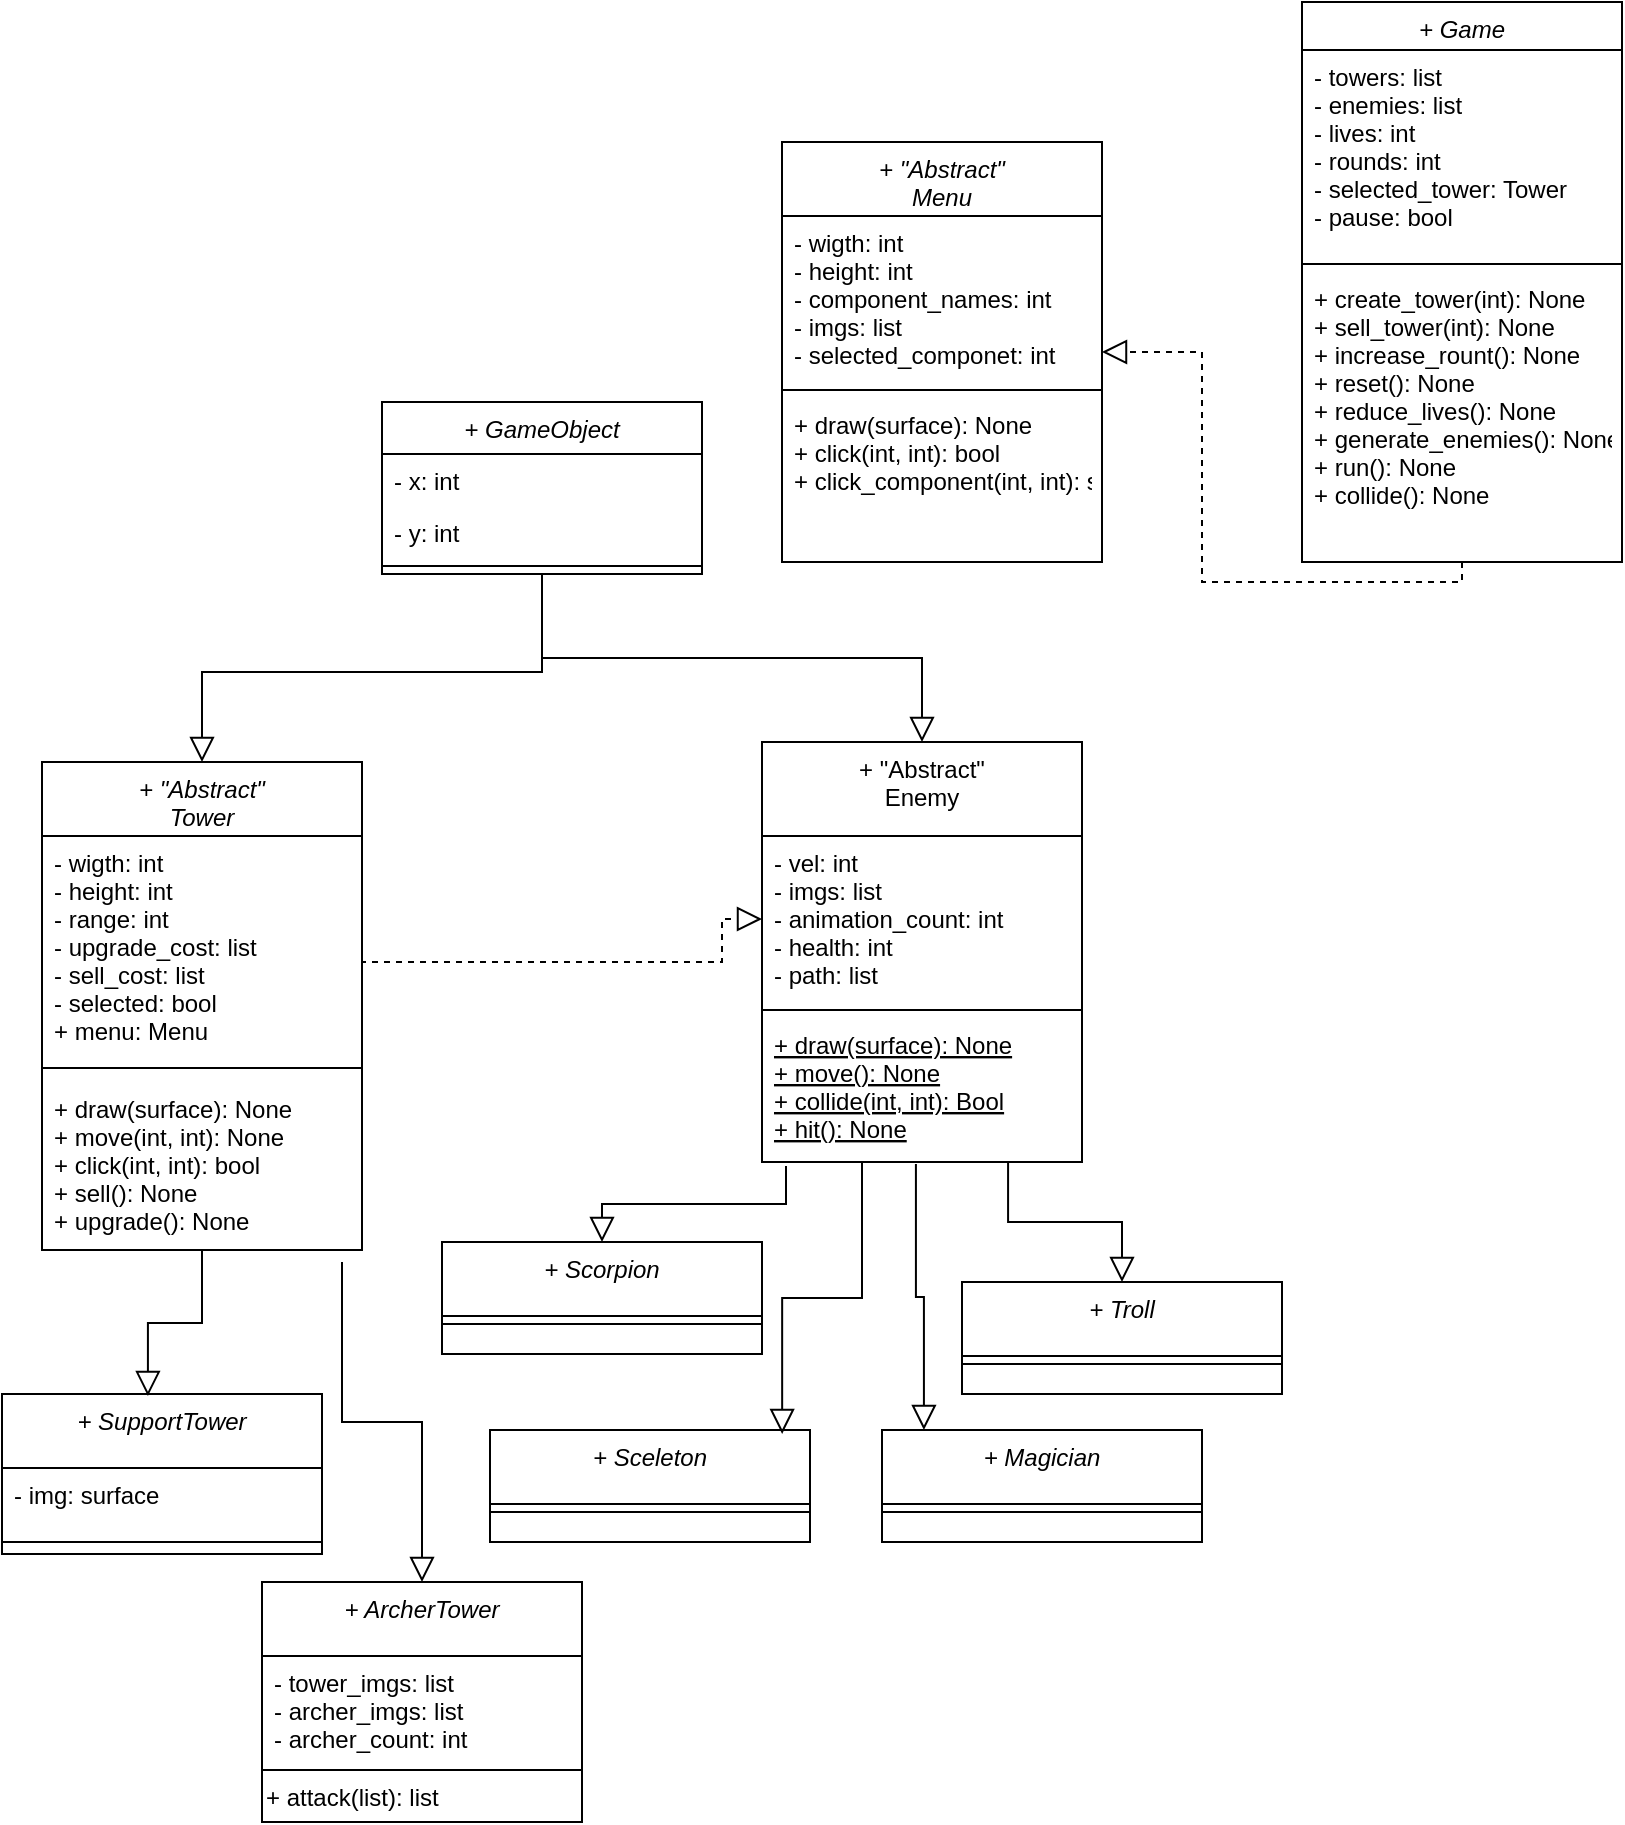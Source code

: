 <mxfile version="12.7.2" type="device" pages="2"><diagram id="C5RBs43oDa-KdzZeNtuy" name="Page-1"><mxGraphModel dx="1373" dy="1945" grid="1" gridSize="10" guides="1" tooltips="1" connect="1" arrows="1" fold="1" page="1" pageScale="1" pageWidth="827" pageHeight="1169" math="0" shadow="0"><root><mxCell id="WIyWlLk6GJQsqaUBKTNV-0"/><mxCell id="WIyWlLk6GJQsqaUBKTNV-1" parent="WIyWlLk6GJQsqaUBKTNV-0"/><mxCell id="zkfFHV4jXpPFQw0GAbJ--0" value="+ &quot;Abstract&quot;&#xA;Tower" style="swimlane;fontStyle=2;align=center;verticalAlign=top;childLayout=stackLayout;horizontal=1;startSize=37;horizontalStack=0;resizeParent=1;resizeLast=0;collapsible=1;marginBottom=0;rounded=0;shadow=0;strokeWidth=1;" parent="WIyWlLk6GJQsqaUBKTNV-1" vertex="1"><mxGeometry x="29" y="-780" width="160" height="244" as="geometry"><mxRectangle x="230" y="140" width="160" height="26" as="alternateBounds"/></mxGeometry></mxCell><mxCell id="zkfFHV4jXpPFQw0GAbJ--3" value="- wigth: int&#xA;- height: int&#xA;- range: int&#xA;- upgrade_cost: list&#xA;- sell_cost: list&#xA;- selected: bool&#xA;+ menu: Menu&#xA;" style="text;align=left;verticalAlign=top;spacingLeft=4;spacingRight=4;overflow=hidden;rotatable=0;points=[[0,0.5],[1,0.5]];portConstraint=eastwest;rounded=0;shadow=0;html=0;" parent="zkfFHV4jXpPFQw0GAbJ--0" vertex="1"><mxGeometry y="37" width="160" height="112" as="geometry"/></mxCell><mxCell id="zkfFHV4jXpPFQw0GAbJ--4" value="" style="line;html=1;strokeWidth=1;align=left;verticalAlign=middle;spacingTop=-1;spacingLeft=3;spacingRight=3;rotatable=0;labelPosition=right;points=[];portConstraint=eastwest;" parent="zkfFHV4jXpPFQw0GAbJ--0" vertex="1"><mxGeometry y="149" width="160" height="8" as="geometry"/></mxCell><mxCell id="zkfFHV4jXpPFQw0GAbJ--6" value="+ &quot;Abstract&quot;&#xA;Enemy&#xA;" style="swimlane;fontStyle=0;align=center;verticalAlign=top;childLayout=stackLayout;horizontal=1;startSize=47;horizontalStack=0;resizeParent=1;resizeLast=0;collapsible=1;marginBottom=0;rounded=0;shadow=0;strokeWidth=1;" parent="WIyWlLk6GJQsqaUBKTNV-1" vertex="1"><mxGeometry x="389" y="-790" width="160" height="210" as="geometry"><mxRectangle x="130" y="380" width="160" height="26" as="alternateBounds"/></mxGeometry></mxCell><mxCell id="zkfFHV4jXpPFQw0GAbJ--8" value="- vel: int&#xA;- imgs: list&#xA;- animation_count: int&#xA;- health: int&#xA;- path: list&#xA;" style="text;align=left;verticalAlign=top;spacingLeft=4;spacingRight=4;overflow=hidden;rotatable=0;points=[[0,0.5],[1,0.5]];portConstraint=eastwest;rounded=0;shadow=0;html=0;" parent="zkfFHV4jXpPFQw0GAbJ--6" vertex="1"><mxGeometry y="47" width="160" height="83" as="geometry"/></mxCell><mxCell id="zkfFHV4jXpPFQw0GAbJ--9" value="" style="line;html=1;strokeWidth=1;align=left;verticalAlign=middle;spacingTop=-1;spacingLeft=3;spacingRight=3;rotatable=0;labelPosition=right;points=[];portConstraint=eastwest;" parent="zkfFHV4jXpPFQw0GAbJ--6" vertex="1"><mxGeometry y="130" width="160" height="8" as="geometry"/></mxCell><mxCell id="zkfFHV4jXpPFQw0GAbJ--10" value="+ draw(surface): None&#xA;+ move(): None&#xA;+ collide(int, int): Bool&#xA;+ hit(): None&#xA;" style="text;align=left;verticalAlign=top;spacingLeft=4;spacingRight=4;overflow=hidden;rotatable=0;points=[[0,0.5],[1,0.5]];portConstraint=eastwest;fontStyle=4" parent="zkfFHV4jXpPFQw0GAbJ--6" vertex="1"><mxGeometry y="138" width="160" height="72" as="geometry"/></mxCell><mxCell id="zkfFHV4jXpPFQw0GAbJ--12" value="" style="endArrow=block;endSize=10;endFill=0;shadow=0;strokeWidth=1;rounded=0;edgeStyle=elbowEdgeStyle;elbow=vertical;entryX=0.5;entryY=0;entryDx=0;entryDy=0;" parent="WIyWlLk6GJQsqaUBKTNV-1" target="zkfFHV4jXpPFQw0GAbJ--0" edge="1"><mxGeometry width="160" relative="1" as="geometry"><mxPoint x="279" y="-870" as="sourcePoint"/><mxPoint x="129" y="-680" as="targetPoint"/></mxGeometry></mxCell><mxCell id="-WStTYlA3NguVBrMgmkb-0" value="+ GameObject" style="swimlane;fontStyle=2;align=center;verticalAlign=top;childLayout=stackLayout;horizontal=1;startSize=26;horizontalStack=0;resizeParent=1;resizeLast=0;collapsible=1;marginBottom=0;rounded=0;shadow=0;strokeWidth=1;" vertex="1" parent="WIyWlLk6GJQsqaUBKTNV-1"><mxGeometry x="199" y="-960" width="160" height="86" as="geometry"><mxRectangle x="230" y="140" width="160" height="26" as="alternateBounds"/></mxGeometry></mxCell><mxCell id="-WStTYlA3NguVBrMgmkb-1" value="- x: int" style="text;align=left;verticalAlign=top;spacingLeft=4;spacingRight=4;overflow=hidden;rotatable=0;points=[[0,0.5],[1,0.5]];portConstraint=eastwest;" vertex="1" parent="-WStTYlA3NguVBrMgmkb-0"><mxGeometry y="26" width="160" height="26" as="geometry"/></mxCell><mxCell id="-WStTYlA3NguVBrMgmkb-2" value="- y: int" style="text;align=left;verticalAlign=top;spacingLeft=4;spacingRight=4;overflow=hidden;rotatable=0;points=[[0,0.5],[1,0.5]];portConstraint=eastwest;rounded=0;shadow=0;html=0;" vertex="1" parent="-WStTYlA3NguVBrMgmkb-0"><mxGeometry y="52" width="160" height="26" as="geometry"/></mxCell><mxCell id="-WStTYlA3NguVBrMgmkb-4" value="" style="line;html=1;strokeWidth=1;align=left;verticalAlign=middle;spacingTop=-1;spacingLeft=3;spacingRight=3;rotatable=0;labelPosition=right;points=[];portConstraint=eastwest;" vertex="1" parent="-WStTYlA3NguVBrMgmkb-0"><mxGeometry y="78" width="160" height="8" as="geometry"/></mxCell><mxCell id="8uFla3HmhZYFi_KJWAYA-0" value="" style="endArrow=block;endSize=10;endFill=0;shadow=0;strokeWidth=1;rounded=0;edgeStyle=elbowEdgeStyle;elbow=vertical;entryX=0.5;entryY=0;entryDx=0;entryDy=0;exitX=0.5;exitY=1;exitDx=0;exitDy=0;" edge="1" parent="WIyWlLk6GJQsqaUBKTNV-1" source="-WStTYlA3NguVBrMgmkb-0" target="zkfFHV4jXpPFQw0GAbJ--6"><mxGeometry width="160" relative="1" as="geometry"><mxPoint x="279" y="-820" as="sourcePoint"/><mxPoint x="139" y="-670" as="targetPoint"/></mxGeometry></mxCell><mxCell id="8uFla3HmhZYFi_KJWAYA-1" value="+ &quot;Abstract&quot;&#xA;Menu" style="swimlane;fontStyle=2;align=center;verticalAlign=top;childLayout=stackLayout;horizontal=1;startSize=37;horizontalStack=0;resizeParent=1;resizeLast=0;collapsible=1;marginBottom=0;rounded=0;shadow=0;strokeWidth=1;" vertex="1" parent="WIyWlLk6GJQsqaUBKTNV-1"><mxGeometry x="399" y="-1090" width="160" height="210" as="geometry"><mxRectangle x="230" y="140" width="160" height="26" as="alternateBounds"/></mxGeometry></mxCell><mxCell id="8uFla3HmhZYFi_KJWAYA-2" value="- wigth: int&#xA;- height: int&#xA;- component_names: int&#xA;- imgs: list&#xA;- selected_componet: int&#xA;&#xA;" style="text;align=left;verticalAlign=top;spacingLeft=4;spacingRight=4;overflow=hidden;rotatable=0;points=[[0,0.5],[1,0.5]];portConstraint=eastwest;rounded=0;shadow=0;html=0;" vertex="1" parent="8uFla3HmhZYFi_KJWAYA-1"><mxGeometry y="37" width="160" height="83" as="geometry"/></mxCell><mxCell id="8uFla3HmhZYFi_KJWAYA-3" value="" style="line;html=1;strokeWidth=1;align=left;verticalAlign=middle;spacingTop=-1;spacingLeft=3;spacingRight=3;rotatable=0;labelPosition=right;points=[];portConstraint=eastwest;" vertex="1" parent="8uFla3HmhZYFi_KJWAYA-1"><mxGeometry y="120" width="160" height="8" as="geometry"/></mxCell><mxCell id="8uFla3HmhZYFi_KJWAYA-4" value="+ draw(surface): None&#xA;+ click(int, int): bool&#xA;+ click_component(int, int): str&#xA;" style="text;align=left;verticalAlign=top;spacingLeft=4;spacingRight=4;overflow=hidden;rotatable=0;points=[[0,0.5],[1,0.5]];portConstraint=eastwest;" vertex="1" parent="8uFla3HmhZYFi_KJWAYA-1"><mxGeometry y="128" width="160" height="82" as="geometry"/></mxCell><mxCell id="8uFla3HmhZYFi_KJWAYA-5" value="+ SupportTower" style="swimlane;fontStyle=2;align=center;verticalAlign=top;childLayout=stackLayout;horizontal=1;startSize=37;horizontalStack=0;resizeParent=1;resizeLast=0;collapsible=1;marginBottom=0;rounded=0;shadow=0;strokeWidth=1;" vertex="1" parent="WIyWlLk6GJQsqaUBKTNV-1"><mxGeometry x="9" y="-464" width="160" height="80" as="geometry"><mxRectangle x="230" y="140" width="160" height="26" as="alternateBounds"/></mxGeometry></mxCell><mxCell id="8uFla3HmhZYFi_KJWAYA-6" value="- img: surface" style="text;align=left;verticalAlign=top;spacingLeft=4;spacingRight=4;overflow=hidden;rotatable=0;points=[[0,0.5],[1,0.5]];portConstraint=eastwest;rounded=0;shadow=0;html=0;" vertex="1" parent="8uFla3HmhZYFi_KJWAYA-5"><mxGeometry y="37" width="160" height="33" as="geometry"/></mxCell><mxCell id="8uFla3HmhZYFi_KJWAYA-7" value="" style="line;html=1;strokeWidth=1;align=left;verticalAlign=middle;spacingTop=-1;spacingLeft=3;spacingRight=3;rotatable=0;labelPosition=right;points=[];portConstraint=eastwest;" vertex="1" parent="8uFla3HmhZYFi_KJWAYA-5"><mxGeometry y="70" width="160" height="8" as="geometry"/></mxCell><mxCell id="8uFla3HmhZYFi_KJWAYA-9" value="+ ArcherTower" style="swimlane;fontStyle=2;align=center;verticalAlign=top;childLayout=stackLayout;horizontal=1;startSize=37;horizontalStack=0;resizeParent=1;resizeLast=0;collapsible=1;marginBottom=0;rounded=0;shadow=0;strokeWidth=1;" vertex="1" parent="WIyWlLk6GJQsqaUBKTNV-1"><mxGeometry x="139" y="-370" width="160" height="120" as="geometry"><mxRectangle x="230" y="140" width="160" height="26" as="alternateBounds"/></mxGeometry></mxCell><mxCell id="8uFla3HmhZYFi_KJWAYA-10" value="- tower_imgs: list&#xA;- archer_imgs: list&#xA;- archer_count: int&#xA;" style="text;align=left;verticalAlign=top;spacingLeft=4;spacingRight=4;overflow=hidden;rotatable=0;points=[[0,0.5],[1,0.5]];portConstraint=eastwest;rounded=0;shadow=0;html=0;" vertex="1" parent="8uFla3HmhZYFi_KJWAYA-9"><mxGeometry y="37" width="160" height="53" as="geometry"/></mxCell><mxCell id="8uFla3HmhZYFi_KJWAYA-12" value="" style="line;html=1;strokeWidth=1;align=left;verticalAlign=middle;spacingTop=-1;spacingLeft=3;spacingRight=3;rotatable=0;labelPosition=right;points=[];portConstraint=eastwest;" vertex="1" parent="8uFla3HmhZYFi_KJWAYA-9"><mxGeometry y="90" width="160" height="8" as="geometry"/></mxCell><mxCell id="8uFla3HmhZYFi_KJWAYA-13" value="+ attack(list): list" style="text;html=1;align=left;verticalAlign=middle;resizable=0;points=[];autosize=1;" vertex="1" parent="8uFla3HmhZYFi_KJWAYA-9"><mxGeometry y="98" width="160" height="20" as="geometry"/></mxCell><mxCell id="8uFla3HmhZYFi_KJWAYA-14" value="+ Scorpion" style="swimlane;fontStyle=2;align=center;verticalAlign=top;childLayout=stackLayout;horizontal=1;startSize=37;horizontalStack=0;resizeParent=1;resizeLast=0;collapsible=1;marginBottom=0;rounded=0;shadow=0;strokeWidth=1;" vertex="1" parent="WIyWlLk6GJQsqaUBKTNV-1"><mxGeometry x="229" y="-540" width="160" height="56" as="geometry"><mxRectangle x="230" y="140" width="160" height="26" as="alternateBounds"/></mxGeometry></mxCell><mxCell id="8uFla3HmhZYFi_KJWAYA-16" value="" style="line;html=1;strokeWidth=1;align=left;verticalAlign=middle;spacingTop=-1;spacingLeft=3;spacingRight=3;rotatable=0;labelPosition=right;points=[];portConstraint=eastwest;" vertex="1" parent="8uFla3HmhZYFi_KJWAYA-14"><mxGeometry y="37" width="160" height="8" as="geometry"/></mxCell><mxCell id="8uFla3HmhZYFi_KJWAYA-22" value="+ Troll" style="swimlane;fontStyle=2;align=center;verticalAlign=top;childLayout=stackLayout;horizontal=1;startSize=37;horizontalStack=0;resizeParent=1;resizeLast=0;collapsible=1;marginBottom=0;rounded=0;shadow=0;strokeWidth=1;" vertex="1" parent="WIyWlLk6GJQsqaUBKTNV-1"><mxGeometry x="489" y="-520" width="160" height="56" as="geometry"><mxRectangle x="230" y="140" width="160" height="26" as="alternateBounds"/></mxGeometry></mxCell><mxCell id="8uFla3HmhZYFi_KJWAYA-23" value="" style="line;html=1;strokeWidth=1;align=left;verticalAlign=middle;spacingTop=-1;spacingLeft=3;spacingRight=3;rotatable=0;labelPosition=right;points=[];portConstraint=eastwest;" vertex="1" parent="8uFla3HmhZYFi_KJWAYA-22"><mxGeometry y="37" width="160" height="8" as="geometry"/></mxCell><mxCell id="8uFla3HmhZYFi_KJWAYA-24" value="+ Magician" style="swimlane;fontStyle=2;align=center;verticalAlign=top;childLayout=stackLayout;horizontal=1;startSize=37;horizontalStack=0;resizeParent=1;resizeLast=0;collapsible=1;marginBottom=0;rounded=0;shadow=0;strokeWidth=1;" vertex="1" parent="WIyWlLk6GJQsqaUBKTNV-1"><mxGeometry x="449" y="-446" width="160" height="56" as="geometry"><mxRectangle x="230" y="140" width="160" height="26" as="alternateBounds"/></mxGeometry></mxCell><mxCell id="8uFla3HmhZYFi_KJWAYA-25" value="" style="line;html=1;strokeWidth=1;align=left;verticalAlign=middle;spacingTop=-1;spacingLeft=3;spacingRight=3;rotatable=0;labelPosition=right;points=[];portConstraint=eastwest;" vertex="1" parent="8uFla3HmhZYFi_KJWAYA-24"><mxGeometry y="37" width="160" height="8" as="geometry"/></mxCell><mxCell id="8uFla3HmhZYFi_KJWAYA-26" value="+ Sceleton" style="swimlane;fontStyle=2;align=center;verticalAlign=top;childLayout=stackLayout;horizontal=1;startSize=37;horizontalStack=0;resizeParent=1;resizeLast=0;collapsible=1;marginBottom=0;rounded=0;shadow=0;strokeWidth=1;" vertex="1" parent="WIyWlLk6GJQsqaUBKTNV-1"><mxGeometry x="253" y="-446" width="160" height="56" as="geometry"><mxRectangle x="230" y="140" width="160" height="26" as="alternateBounds"/></mxGeometry></mxCell><mxCell id="8uFla3HmhZYFi_KJWAYA-27" value="" style="line;html=1;strokeWidth=1;align=left;verticalAlign=middle;spacingTop=-1;spacingLeft=3;spacingRight=3;rotatable=0;labelPosition=right;points=[];portConstraint=eastwest;" vertex="1" parent="8uFla3HmhZYFi_KJWAYA-26"><mxGeometry y="37" width="160" height="8" as="geometry"/></mxCell><mxCell id="8uFla3HmhZYFi_KJWAYA-28" value="+ Game" style="swimlane;fontStyle=2;align=center;verticalAlign=top;childLayout=stackLayout;horizontal=1;startSize=24;horizontalStack=0;resizeParent=1;resizeLast=0;collapsible=1;marginBottom=0;rounded=0;shadow=0;strokeWidth=1;" vertex="1" parent="WIyWlLk6GJQsqaUBKTNV-1"><mxGeometry x="659" y="-1160" width="160" height="280" as="geometry"><mxRectangle x="230" y="140" width="160" height="26" as="alternateBounds"/></mxGeometry></mxCell><mxCell id="8uFla3HmhZYFi_KJWAYA-29" value="- towers: list&#xA;- enemies: list&#xA;- lives: int&#xA;- rounds: int&#xA;- selected_tower: Tower&#xA;- pause: bool&#xA;" style="text;align=left;verticalAlign=top;spacingLeft=4;spacingRight=4;overflow=hidden;rotatable=0;points=[[0,0.5],[1,0.5]];portConstraint=eastwest;rounded=0;shadow=0;html=0;" vertex="1" parent="8uFla3HmhZYFi_KJWAYA-28"><mxGeometry y="24" width="160" height="103" as="geometry"/></mxCell><mxCell id="8uFla3HmhZYFi_KJWAYA-30" value="" style="line;html=1;strokeWidth=1;align=left;verticalAlign=middle;spacingTop=-1;spacingLeft=3;spacingRight=3;rotatable=0;labelPosition=right;points=[];portConstraint=eastwest;" vertex="1" parent="8uFla3HmhZYFi_KJWAYA-28"><mxGeometry y="127" width="160" height="8" as="geometry"/></mxCell><mxCell id="8uFla3HmhZYFi_KJWAYA-31" value="+ create_tower(int): None&#xA;+ sell_tower(int): None&#xA;+ increase_rount(): None&#xA;+ reset(): None&#xA;+ reduce_lives(): None&#xA;+ generate_enemies(): None&#xA;+ run(): None&#xA;+ collide(): None&#xA;" style="text;align=left;verticalAlign=top;spacingLeft=4;spacingRight=4;overflow=hidden;rotatable=0;points=[[0,0.5],[1,0.5]];portConstraint=eastwest;" vertex="1" parent="8uFla3HmhZYFi_KJWAYA-28"><mxGeometry y="135" width="160" height="132" as="geometry"/></mxCell><mxCell id="8uFla3HmhZYFi_KJWAYA-33" value="+ draw(surface): None&#xA;+ move(int, int): None&#xA;+ click(int, int): bool&#xA;+ sell(): None&#xA;+ upgrade(): None&#xA;" style="text;align=left;verticalAlign=top;spacingLeft=4;spacingRight=4;overflow=hidden;rotatable=0;points=[[0,0.5],[1,0.5]];portConstraint=eastwest;" vertex="1" parent="WIyWlLk6GJQsqaUBKTNV-1"><mxGeometry x="29" y="-620" width="160" height="82" as="geometry"/></mxCell><mxCell id="8uFla3HmhZYFi_KJWAYA-40" value="" style="endArrow=block;endSize=10;endFill=0;shadow=0;strokeWidth=1;rounded=0;edgeStyle=elbowEdgeStyle;elbow=vertical;entryX=0.5;entryY=0;entryDx=0;entryDy=0;exitX=0.075;exitY=1.028;exitDx=0;exitDy=0;exitPerimeter=0;" edge="1" parent="WIyWlLk6GJQsqaUBKTNV-1" source="zkfFHV4jXpPFQw0GAbJ--10" target="8uFla3HmhZYFi_KJWAYA-14"><mxGeometry width="160" relative="1" as="geometry"><mxPoint x="419" y="-577" as="sourcePoint"/><mxPoint x="319" y="-544" as="targetPoint"/></mxGeometry></mxCell><mxCell id="8uFla3HmhZYFi_KJWAYA-41" value="" style="endArrow=block;endSize=10;endFill=0;shadow=0;strokeWidth=1;rounded=0;edgeStyle=elbowEdgeStyle;elbow=vertical;exitX=0.519;exitY=1.042;exitDx=0;exitDy=0;exitPerimeter=0;entryX=0.5;entryY=0;entryDx=0;entryDy=0;" edge="1" parent="WIyWlLk6GJQsqaUBKTNV-1" target="8uFla3HmhZYFi_KJWAYA-22"><mxGeometry width="160" relative="1" as="geometry"><mxPoint x="512.04" y="-579.996" as="sourcePoint"/><mxPoint x="349" y="-543.02" as="targetPoint"/></mxGeometry></mxCell><mxCell id="8uFla3HmhZYFi_KJWAYA-42" value="" style="endArrow=block;endSize=10;endFill=0;shadow=0;strokeWidth=1;rounded=0;edgeStyle=elbowEdgeStyle;elbow=vertical;exitX=0.481;exitY=1.014;exitDx=0;exitDy=0;exitPerimeter=0;entryX=0.131;entryY=0;entryDx=0;entryDy=0;entryPerimeter=0;" edge="1" parent="WIyWlLk6GJQsqaUBKTNV-1" source="zkfFHV4jXpPFQw0GAbJ--10" target="8uFla3HmhZYFi_KJWAYA-24"><mxGeometry width="160" relative="1" as="geometry"><mxPoint x="429.08" y="-566.976" as="sourcePoint"/><mxPoint x="319" y="-530" as="targetPoint"/></mxGeometry></mxCell><mxCell id="8uFla3HmhZYFi_KJWAYA-43" value="" style="endArrow=block;endSize=10;endFill=0;shadow=0;strokeWidth=1;rounded=0;edgeStyle=elbowEdgeStyle;elbow=vertical;exitX=0.481;exitY=1.014;exitDx=0;exitDy=0;exitPerimeter=0;entryX=0.913;entryY=0.036;entryDx=0;entryDy=0;entryPerimeter=0;" edge="1" parent="WIyWlLk6GJQsqaUBKTNV-1" target="8uFla3HmhZYFi_KJWAYA-26"><mxGeometry width="160" relative="1" as="geometry"><mxPoint x="439.0" y="-580.002" as="sourcePoint"/><mxPoint x="443.0" y="-447.01" as="targetPoint"/></mxGeometry></mxCell><mxCell id="8uFla3HmhZYFi_KJWAYA-44" value="" style="endArrow=block;endSize=10;endFill=0;shadow=0;strokeWidth=1;rounded=0;edgeStyle=elbowEdgeStyle;elbow=vertical;entryX=0.456;entryY=0.013;entryDx=0;entryDy=0;entryPerimeter=0;exitX=0.5;exitY=1;exitDx=0;exitDy=0;" edge="1" parent="WIyWlLk6GJQsqaUBKTNV-1" source="zkfFHV4jXpPFQw0GAbJ--0" target="8uFla3HmhZYFi_KJWAYA-5"><mxGeometry width="160" relative="1" as="geometry"><mxPoint x="89" y="-520" as="sourcePoint"/><mxPoint x="59.0" y="-403.984" as="targetPoint"/></mxGeometry></mxCell><mxCell id="8uFla3HmhZYFi_KJWAYA-45" value="" style="endArrow=block;endSize=10;endFill=0;shadow=0;strokeWidth=1;rounded=0;edgeStyle=elbowEdgeStyle;elbow=vertical;entryX=0.5;entryY=0;entryDx=0;entryDy=0;" edge="1" parent="WIyWlLk6GJQsqaUBKTNV-1" target="8uFla3HmhZYFi_KJWAYA-9"><mxGeometry width="160" relative="1" as="geometry"><mxPoint x="179" y="-530" as="sourcePoint"/><mxPoint x="189.0" y="-384.0" as="targetPoint"/></mxGeometry></mxCell><mxCell id="8uFla3HmhZYFi_KJWAYA-46" value="" style="endArrow=block;endSize=10;endFill=0;shadow=0;strokeWidth=1;rounded=0;edgeStyle=orthogonalEdgeStyle;elbow=vertical;exitX=0.5;exitY=1;exitDx=0;exitDy=0;dashed=1;entryX=1;entryY=0.5;entryDx=0;entryDy=0;" edge="1" parent="WIyWlLk6GJQsqaUBKTNV-1" source="8uFla3HmhZYFi_KJWAYA-28" target="8uFla3HmhZYFi_KJWAYA-1"><mxGeometry width="160" relative="1" as="geometry"><mxPoint x="639" y="-910" as="sourcePoint"/><mxPoint x="559" y="-820" as="targetPoint"/></mxGeometry></mxCell><mxCell id="8uFla3HmhZYFi_KJWAYA-48" value="" style="endArrow=block;endSize=10;endFill=0;shadow=0;strokeWidth=1;rounded=0;edgeStyle=orthogonalEdgeStyle;elbow=vertical;exitX=1;exitY=0.5;exitDx=0;exitDy=0;dashed=1;entryX=0;entryY=0.5;entryDx=0;entryDy=0;" edge="1" parent="WIyWlLk6GJQsqaUBKTNV-1" source="zkfFHV4jXpPFQw0GAbJ--3" target="zkfFHV4jXpPFQw0GAbJ--8"><mxGeometry width="160" relative="1" as="geometry"><mxPoint x="317.96" y="-670" as="sourcePoint"/><mxPoint x="120" y="-657" as="targetPoint"/><Array as="points"><mxPoint x="189" y="-680"/><mxPoint x="369" y="-680"/><mxPoint x="369" y="-701"/></Array></mxGeometry></mxCell></root></mxGraphModel></diagram><diagram id="oIxJByrsXLyMALN0prUY" name="Page-2"><mxGraphModel dx="438" dy="776" grid="1" gridSize="10" guides="1" tooltips="1" connect="1" arrows="1" fold="1" page="1" pageScale="1" pageWidth="827" pageHeight="1169" math="0" shadow="0"><root><mxCell id="8-TaqXDsg-x67ImXL0ex-0"/><mxCell id="8-TaqXDsg-x67ImXL0ex-1" parent="8-TaqXDsg-x67ImXL0ex-0"/></root></mxGraphModel></diagram></mxfile>